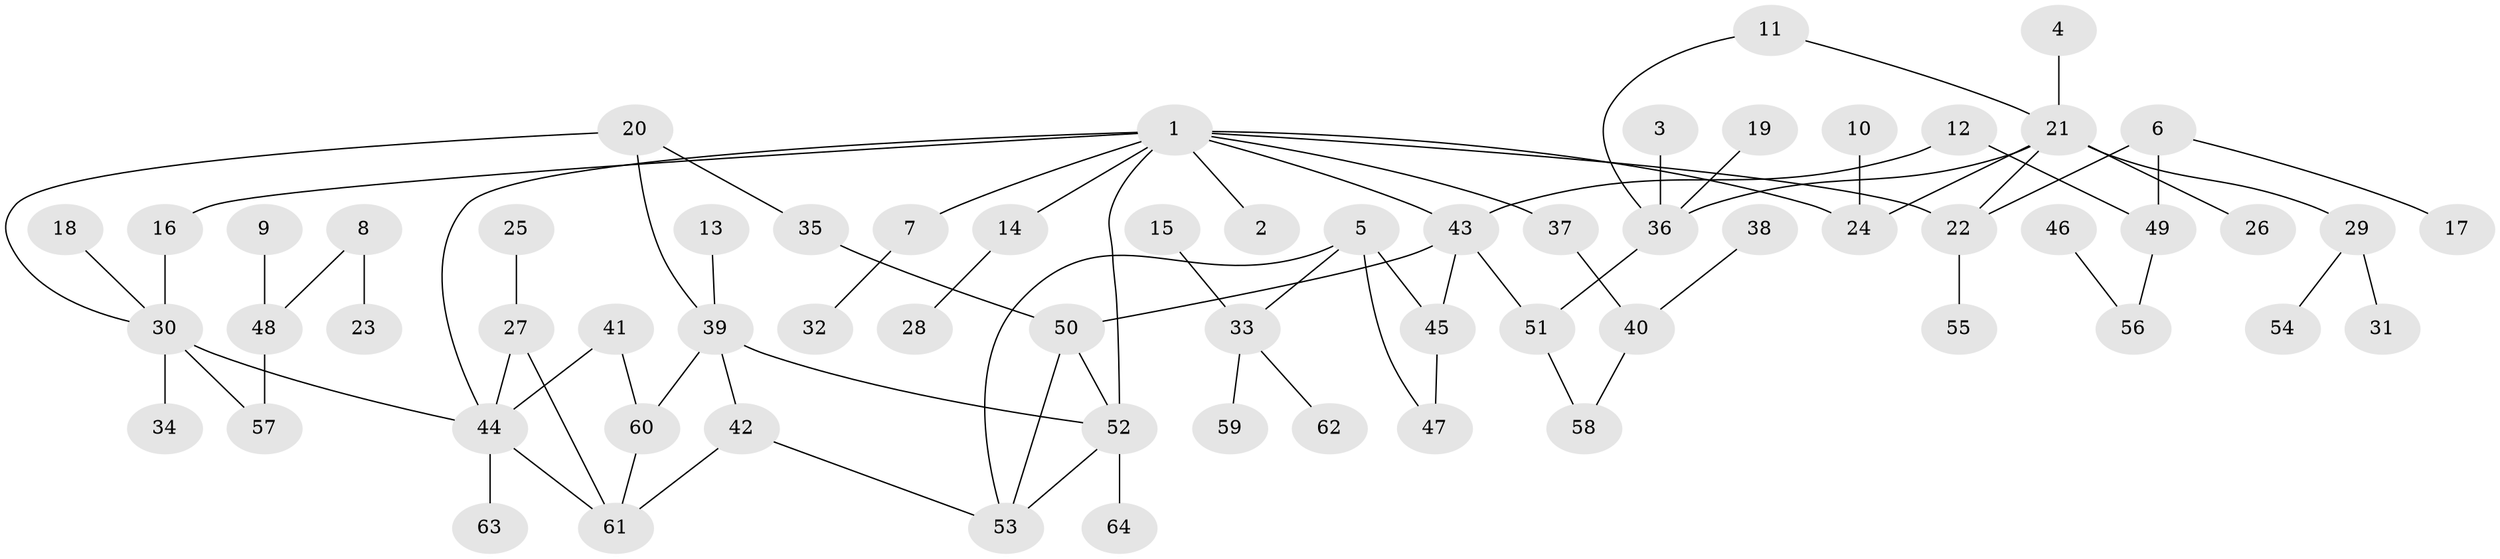 // original degree distribution, {6: 0.023622047244094488, 3: 0.15748031496062992, 4: 0.08661417322834646, 5: 0.047244094488188976, 2: 0.2755905511811024, 8: 0.015748031496062992, 1: 0.3937007874015748}
// Generated by graph-tools (version 1.1) at 2025/25/03/09/25 03:25:32]
// undirected, 64 vertices, 80 edges
graph export_dot {
graph [start="1"]
  node [color=gray90,style=filled];
  1;
  2;
  3;
  4;
  5;
  6;
  7;
  8;
  9;
  10;
  11;
  12;
  13;
  14;
  15;
  16;
  17;
  18;
  19;
  20;
  21;
  22;
  23;
  24;
  25;
  26;
  27;
  28;
  29;
  30;
  31;
  32;
  33;
  34;
  35;
  36;
  37;
  38;
  39;
  40;
  41;
  42;
  43;
  44;
  45;
  46;
  47;
  48;
  49;
  50;
  51;
  52;
  53;
  54;
  55;
  56;
  57;
  58;
  59;
  60;
  61;
  62;
  63;
  64;
  1 -- 2 [weight=1.0];
  1 -- 7 [weight=1.0];
  1 -- 14 [weight=1.0];
  1 -- 16 [weight=1.0];
  1 -- 22 [weight=1.0];
  1 -- 24 [weight=1.0];
  1 -- 37 [weight=1.0];
  1 -- 43 [weight=1.0];
  1 -- 44 [weight=1.0];
  1 -- 52 [weight=1.0];
  3 -- 36 [weight=1.0];
  4 -- 21 [weight=1.0];
  5 -- 33 [weight=1.0];
  5 -- 45 [weight=1.0];
  5 -- 47 [weight=1.0];
  5 -- 53 [weight=1.0];
  6 -- 17 [weight=1.0];
  6 -- 22 [weight=1.0];
  6 -- 49 [weight=1.0];
  7 -- 32 [weight=1.0];
  8 -- 23 [weight=1.0];
  8 -- 48 [weight=1.0];
  9 -- 48 [weight=1.0];
  10 -- 24 [weight=1.0];
  11 -- 21 [weight=1.0];
  11 -- 36 [weight=1.0];
  12 -- 43 [weight=1.0];
  12 -- 49 [weight=1.0];
  13 -- 39 [weight=1.0];
  14 -- 28 [weight=1.0];
  15 -- 33 [weight=1.0];
  16 -- 30 [weight=1.0];
  18 -- 30 [weight=1.0];
  19 -- 36 [weight=1.0];
  20 -- 30 [weight=1.0];
  20 -- 35 [weight=1.0];
  20 -- 39 [weight=1.0];
  21 -- 22 [weight=1.0];
  21 -- 24 [weight=1.0];
  21 -- 26 [weight=1.0];
  21 -- 29 [weight=1.0];
  21 -- 36 [weight=1.0];
  22 -- 55 [weight=1.0];
  25 -- 27 [weight=1.0];
  27 -- 44 [weight=2.0];
  27 -- 61 [weight=1.0];
  29 -- 31 [weight=1.0];
  29 -- 54 [weight=1.0];
  30 -- 34 [weight=1.0];
  30 -- 44 [weight=1.0];
  30 -- 57 [weight=1.0];
  33 -- 59 [weight=1.0];
  33 -- 62 [weight=1.0];
  35 -- 50 [weight=1.0];
  36 -- 51 [weight=1.0];
  37 -- 40 [weight=1.0];
  38 -- 40 [weight=1.0];
  39 -- 42 [weight=1.0];
  39 -- 52 [weight=1.0];
  39 -- 60 [weight=1.0];
  40 -- 58 [weight=1.0];
  41 -- 44 [weight=1.0];
  41 -- 60 [weight=1.0];
  42 -- 53 [weight=1.0];
  42 -- 61 [weight=1.0];
  43 -- 45 [weight=1.0];
  43 -- 50 [weight=1.0];
  43 -- 51 [weight=1.0];
  44 -- 61 [weight=1.0];
  44 -- 63 [weight=1.0];
  45 -- 47 [weight=1.0];
  46 -- 56 [weight=1.0];
  48 -- 57 [weight=1.0];
  49 -- 56 [weight=1.0];
  50 -- 52 [weight=1.0];
  50 -- 53 [weight=1.0];
  51 -- 58 [weight=1.0];
  52 -- 53 [weight=1.0];
  52 -- 64 [weight=1.0];
  60 -- 61 [weight=1.0];
}
